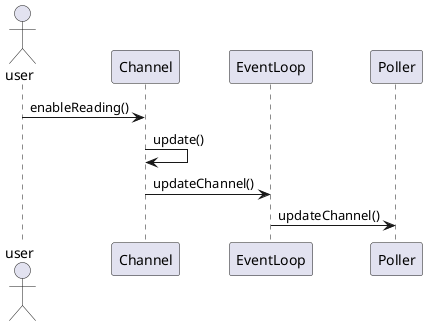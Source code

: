 @startuml
'https://plantuml.com/sequence-diagram
actor user
user -> Channel: enableReading()
Channel -> Channel: update()
Channel -> EventLoop: updateChannel()
EventLoop -> Poller: updateChannel()
@enduml

@startuml
actor user
user -> EventLoop: loop()
EventLoop -> Poller: poll()
Poller -> Poller: fillActiveChannels()
Poller --> EventLoop: activeChannels()
EventLoop -> ChannelA: handleEvent()
EventLoop -> ChannelB: handleEvent()
EventLoop -> Poller: poll()
@enduml

@startuml
actor user
user -> EventLoop: loop()
EventLoop -> Poller: poll()
Poller -> EventLoop: activeChannels()
note right: timeOut
EventLoop -> ChannelA: handleEvent()
ChannelA -> TimerQueue: handleRead()
TimerQueue -> TimerQueue: getExpired()
TimerQueue -> user: onTimer()
@enduml